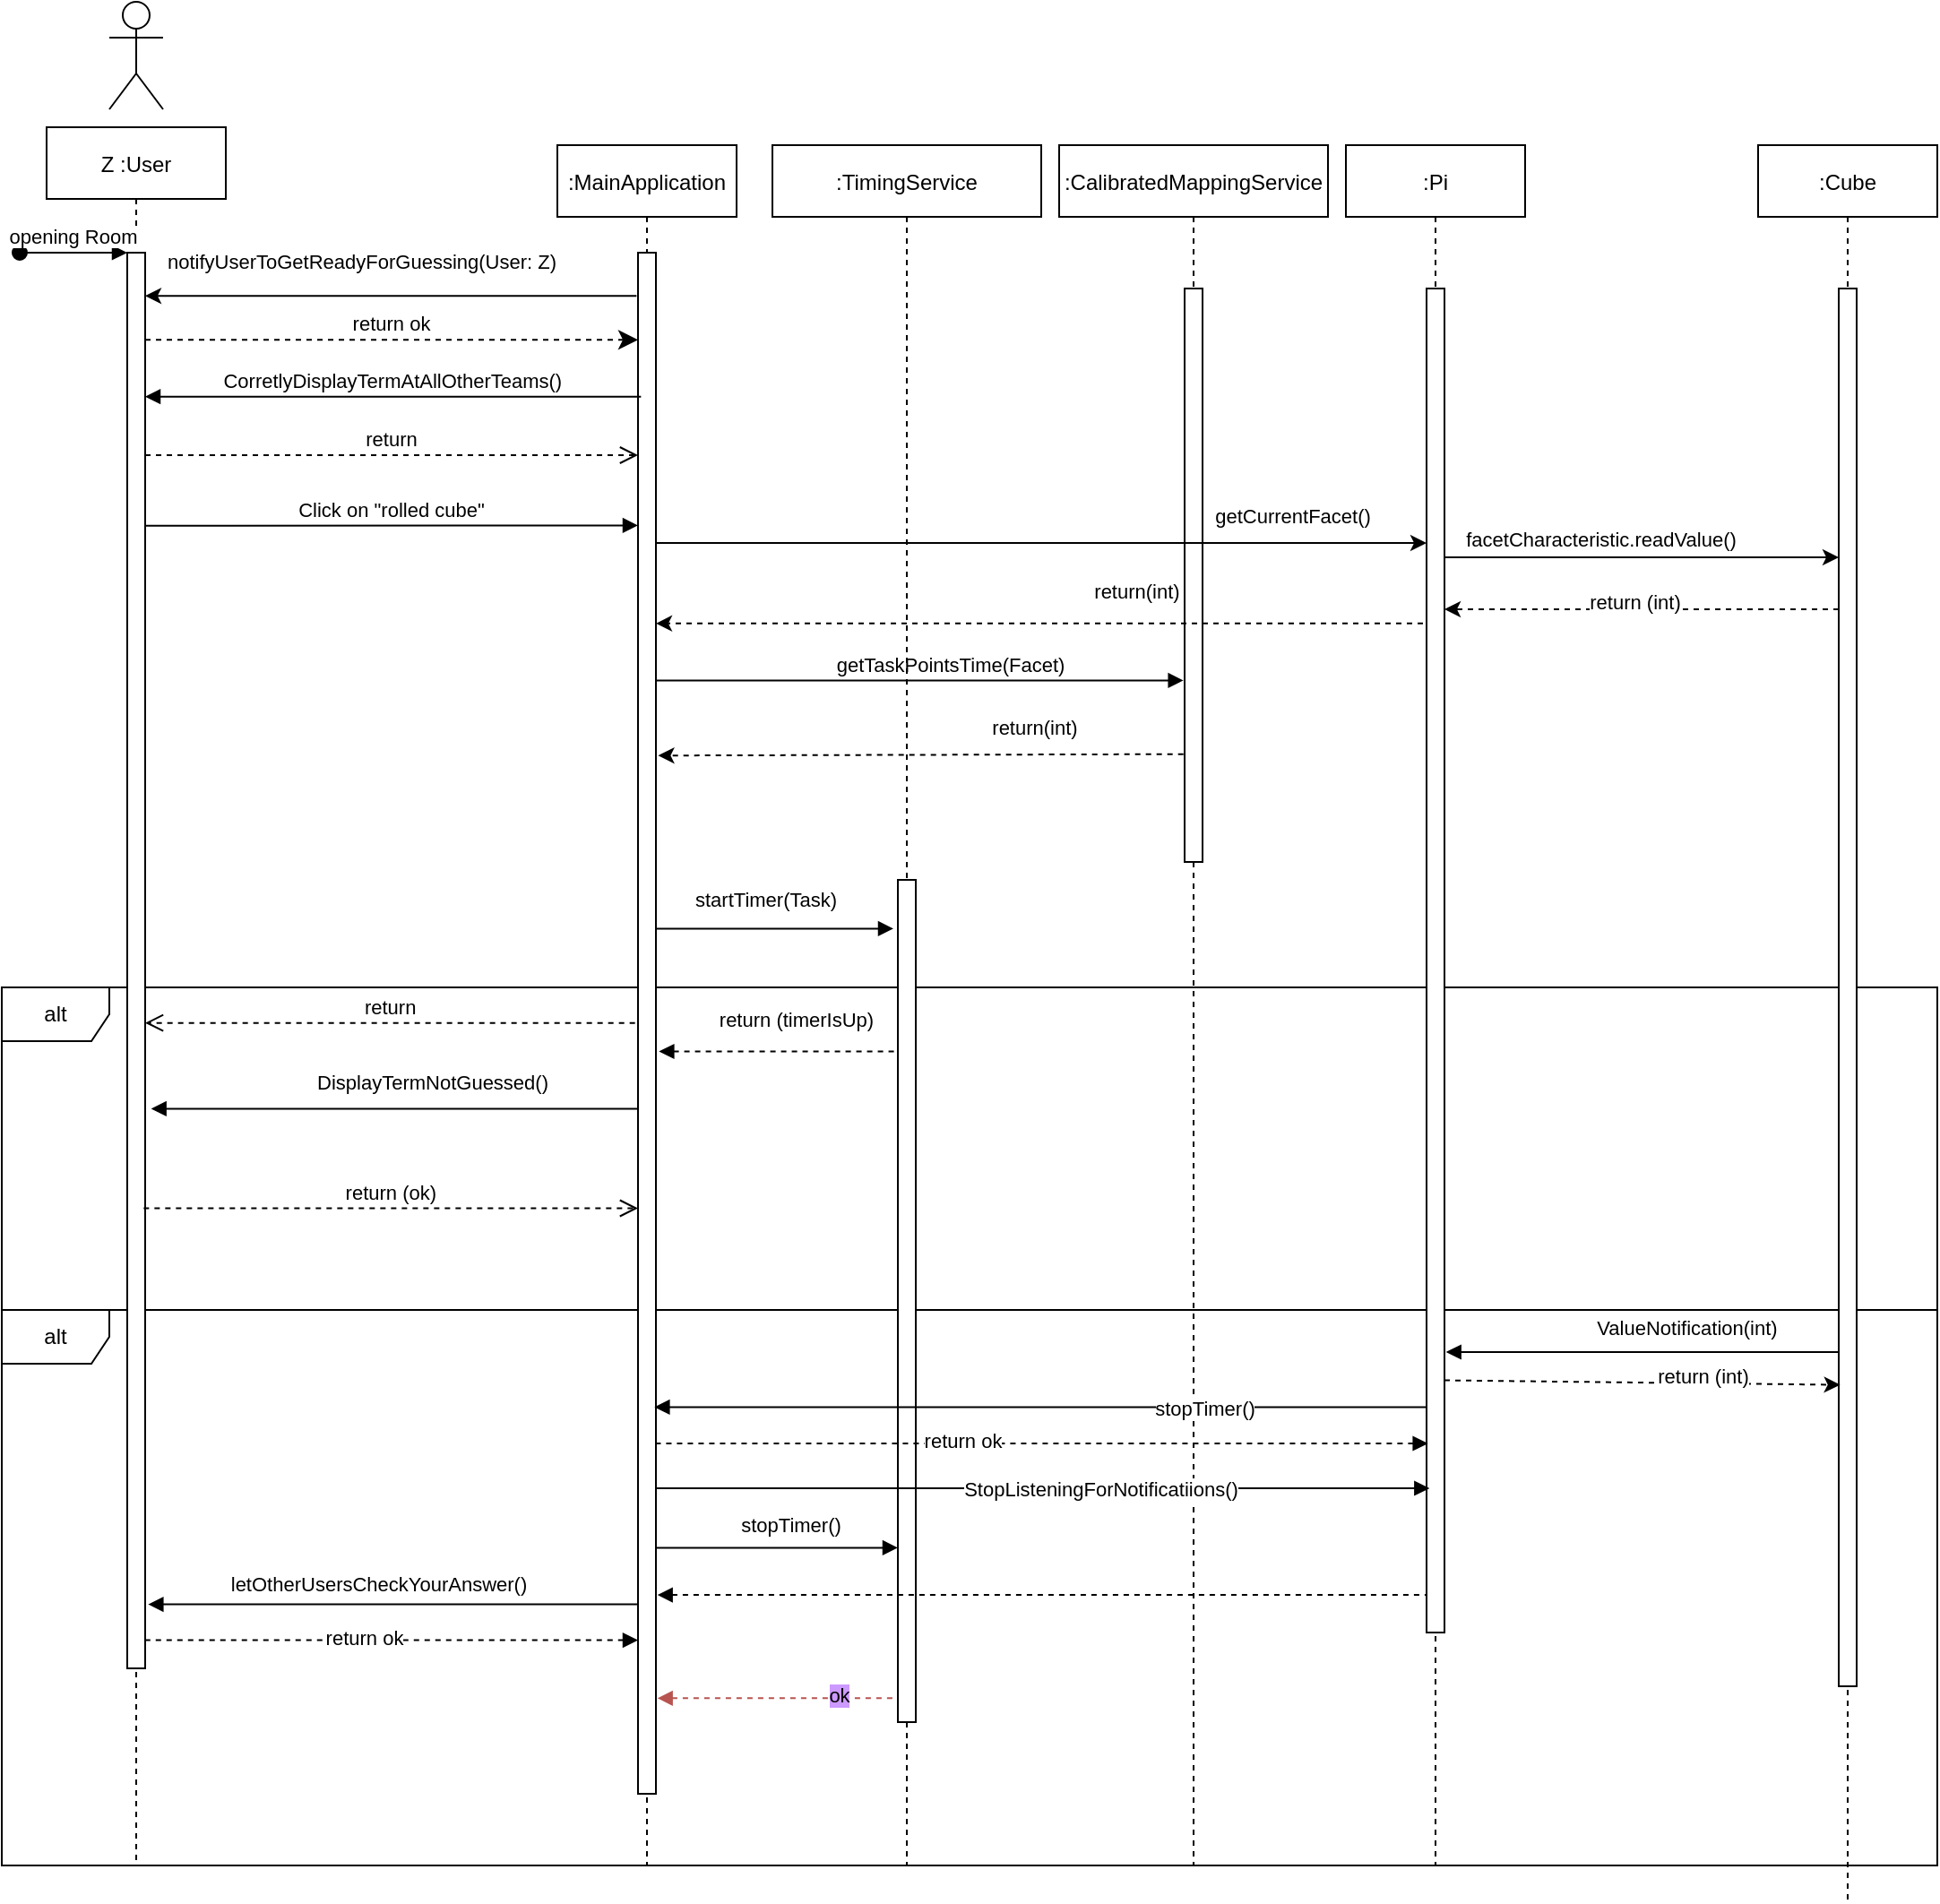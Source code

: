 <mxfile version="14.5.9" type="device"><diagram id="kgpKYQtTHZ0yAKxKKP6v" name="Page-1"><mxGraphModel dx="2523" dy="829" grid="1" gridSize="10" guides="1" tooltips="1" connect="1" arrows="1" fold="1" page="1" pageScale="1" pageWidth="850" pageHeight="1100" math="0" shadow="0"><root><mxCell id="0"/><mxCell id="1" parent="0"/><mxCell id="JYv3afOaxIR7GZ9ibfDv-47" value="alt" style="shape=umlFrame;whiteSpace=wrap;html=1;" vertex="1" parent="1"><mxGeometry x="-260" y="730" width="1080" height="310" as="geometry"/></mxCell><mxCell id="JYv3afOaxIR7GZ9ibfDv-41" value="alt" style="shape=umlFrame;whiteSpace=wrap;html=1;" vertex="1" parent="1"><mxGeometry x="-260" y="550" width="1080" height="180" as="geometry"/></mxCell><mxCell id="JYv3afOaxIR7GZ9ibfDv-29" value=":CalibratedMappingService" style="shape=umlLifeline;perimeter=lifelinePerimeter;container=1;collapsible=0;recursiveResize=0;rounded=0;shadow=0;strokeWidth=1;" vertex="1" parent="1"><mxGeometry x="330" y="80" width="150" height="960" as="geometry"/></mxCell><mxCell id="JYv3afOaxIR7GZ9ibfDv-30" value="" style="points=[];perimeter=orthogonalPerimeter;rounded=0;shadow=0;strokeWidth=1;" vertex="1" parent="JYv3afOaxIR7GZ9ibfDv-29"><mxGeometry x="70" y="80" width="10" height="320" as="geometry"/></mxCell><mxCell id="JYv3afOaxIR7GZ9ibfDv-1" value="Z :User" style="shape=umlLifeline;perimeter=lifelinePerimeter;container=1;collapsible=0;recursiveResize=0;rounded=0;shadow=0;strokeWidth=1;" vertex="1" parent="1"><mxGeometry x="-235" y="70" width="100" height="970" as="geometry"/></mxCell><mxCell id="JYv3afOaxIR7GZ9ibfDv-2" value="" style="points=[];perimeter=orthogonalPerimeter;rounded=0;shadow=0;strokeWidth=1;" vertex="1" parent="JYv3afOaxIR7GZ9ibfDv-1"><mxGeometry x="45" y="70" width="10" height="790" as="geometry"/></mxCell><mxCell id="JYv3afOaxIR7GZ9ibfDv-3" value="opening Room" style="verticalAlign=bottom;startArrow=oval;endArrow=block;startSize=8;shadow=0;strokeWidth=1;" edge="1" parent="JYv3afOaxIR7GZ9ibfDv-1" target="JYv3afOaxIR7GZ9ibfDv-2"><mxGeometry relative="1" as="geometry"><mxPoint x="-15" y="70" as="sourcePoint"/></mxGeometry></mxCell><mxCell id="JYv3afOaxIR7GZ9ibfDv-4" value=":MainApplication" style="shape=umlLifeline;perimeter=lifelinePerimeter;container=1;collapsible=0;recursiveResize=0;rounded=0;shadow=0;strokeWidth=1;" vertex="1" parent="1"><mxGeometry x="50" y="80" width="100" height="960" as="geometry"/></mxCell><mxCell id="JYv3afOaxIR7GZ9ibfDv-5" value="" style="points=[];perimeter=orthogonalPerimeter;rounded=0;shadow=0;strokeWidth=1;" vertex="1" parent="JYv3afOaxIR7GZ9ibfDv-4"><mxGeometry x="45" y="60" width="10" height="860" as="geometry"/></mxCell><mxCell id="JYv3afOaxIR7GZ9ibfDv-6" value="notifyUserToGetReadyForGuessing(User: Z)" style="verticalAlign=bottom;endArrow=none;shadow=0;strokeWidth=1;startArrow=classic;startFill=1;endFill=0;entryX=-0.083;entryY=0.028;entryDx=0;entryDy=0;entryPerimeter=0;" edge="1" parent="1" source="JYv3afOaxIR7GZ9ibfDv-2" target="JYv3afOaxIR7GZ9ibfDv-5"><mxGeometry x="-0.118" y="10" relative="1" as="geometry"><mxPoint x="-79.0" y="190.32" as="sourcePoint"/><mxPoint x="80" y="190" as="targetPoint"/><mxPoint as="offset"/></mxGeometry></mxCell><mxCell id="JYv3afOaxIR7GZ9ibfDv-7" value="CorretlyDisplayTermAtAllOtherTeams()" style="verticalAlign=bottom;endArrow=block;shadow=0;strokeWidth=1;exitX=0.167;exitY=0.243;exitDx=0;exitDy=0;exitPerimeter=0;" edge="1" parent="1"><mxGeometry relative="1" as="geometry"><mxPoint x="96.67" y="220.35" as="sourcePoint"/><mxPoint x="-180" y="220.35" as="targetPoint"/><Array as="points"/></mxGeometry></mxCell><mxCell id="JYv3afOaxIR7GZ9ibfDv-8" value="return" style="verticalAlign=bottom;endArrow=open;dashed=1;endSize=8;shadow=0;strokeWidth=1;" edge="1" parent="1"><mxGeometry relative="1" as="geometry"><mxPoint x="95" y="253" as="targetPoint"/><mxPoint x="-180" y="253" as="sourcePoint"/><Array as="points"/></mxGeometry></mxCell><mxCell id="JYv3afOaxIR7GZ9ibfDv-9" value=":Pi" style="shape=umlLifeline;perimeter=lifelinePerimeter;container=1;collapsible=0;recursiveResize=0;rounded=0;shadow=0;strokeWidth=1;" vertex="1" parent="1"><mxGeometry x="490" y="80" width="100" height="960" as="geometry"/></mxCell><mxCell id="JYv3afOaxIR7GZ9ibfDv-10" value="" style="points=[];perimeter=orthogonalPerimeter;rounded=0;shadow=0;strokeWidth=1;" vertex="1" parent="JYv3afOaxIR7GZ9ibfDv-9"><mxGeometry x="45" y="80" width="10" height="750" as="geometry"/></mxCell><mxCell id="JYv3afOaxIR7GZ9ibfDv-11" style="rounded=0;orthogonalLoop=1;jettySize=auto;html=1;" edge="1" parent="1"><mxGeometry relative="1" as="geometry"><mxPoint x="105" y="302" as="sourcePoint"/><mxPoint x="535" y="302" as="targetPoint"/></mxGeometry></mxCell><mxCell id="JYv3afOaxIR7GZ9ibfDv-12" value="getCurrentFacet()" style="edgeLabel;html=1;align=center;verticalAlign=middle;resizable=0;points=[];" vertex="1" connectable="0" parent="JYv3afOaxIR7GZ9ibfDv-11"><mxGeometry x="0.684" y="1" relative="1" as="geometry"><mxPoint x="-7.07" y="-14" as="offset"/></mxGeometry></mxCell><mxCell id="JYv3afOaxIR7GZ9ibfDv-13" value="" style="edgeStyle=none;rounded=0;orthogonalLoop=1;jettySize=auto;html=1;" edge="1" parent="1"><mxGeometry relative="1" as="geometry"><mxPoint x="545" y="310" as="sourcePoint"/><mxPoint x="765" y="310" as="targetPoint"/><Array as="points"/></mxGeometry></mxCell><mxCell id="JYv3afOaxIR7GZ9ibfDv-14" value="facetCharacteristic.readValue()" style="edgeLabel;html=1;align=center;verticalAlign=middle;resizable=0;points=[];" vertex="1" connectable="0" parent="JYv3afOaxIR7GZ9ibfDv-13"><mxGeometry x="-0.207" relative="1" as="geometry"><mxPoint y="-10" as="offset"/></mxGeometry></mxCell><mxCell id="JYv3afOaxIR7GZ9ibfDv-16" value="" style="shape=umlActor;verticalLabelPosition=bottom;verticalAlign=top;html=1;outlineConnect=0;fontSize=6;" vertex="1" parent="1"><mxGeometry x="-200" width="30" height="60" as="geometry"/></mxCell><mxCell id="JYv3afOaxIR7GZ9ibfDv-17" value="return ok" style="verticalAlign=bottom;endArrow=classic;dashed=1;endSize=8;shadow=0;strokeWidth=1;endFill=1;startArrow=none;startFill=0;exitX=1;exitY=0.116;exitDx=0;exitDy=0;exitPerimeter=0;" edge="1" parent="1"><mxGeometry relative="1" as="geometry"><mxPoint x="95" y="188.64" as="targetPoint"/><mxPoint x="-180" y="188.64" as="sourcePoint"/><Array as="points"/></mxGeometry></mxCell><mxCell id="JYv3afOaxIR7GZ9ibfDv-18" value=":Cube" style="shape=umlLifeline;perimeter=lifelinePerimeter;container=1;collapsible=0;recursiveResize=0;rounded=0;shadow=0;strokeWidth=1;" vertex="1" parent="1"><mxGeometry x="720" y="80" width="100" height="980" as="geometry"/></mxCell><mxCell id="JYv3afOaxIR7GZ9ibfDv-19" value="" style="points=[];perimeter=orthogonalPerimeter;rounded=0;shadow=0;strokeWidth=1;" vertex="1" parent="JYv3afOaxIR7GZ9ibfDv-18"><mxGeometry x="45" y="80" width="10" height="780" as="geometry"/></mxCell><mxCell id="JYv3afOaxIR7GZ9ibfDv-20" style="edgeStyle=none;rounded=0;orthogonalLoop=1;jettySize=auto;html=1;dashed=1;" edge="1" parent="1"><mxGeometry relative="1" as="geometry"><mxPoint x="765" y="339" as="sourcePoint"/><mxPoint x="545" y="339" as="targetPoint"/><Array as="points"><mxPoint x="610" y="339"/></Array></mxGeometry></mxCell><mxCell id="JYv3afOaxIR7GZ9ibfDv-21" value="return (int)" style="edgeLabel;html=1;align=center;verticalAlign=middle;resizable=0;points=[];" vertex="1" connectable="0" parent="JYv3afOaxIR7GZ9ibfDv-20"><mxGeometry x="0.174" relative="1" as="geometry"><mxPoint x="14.66" y="-4.32" as="offset"/></mxGeometry></mxCell><mxCell id="JYv3afOaxIR7GZ9ibfDv-22" style="edgeStyle=none;rounded=0;orthogonalLoop=1;jettySize=auto;html=1;dashed=1;exitX=-0.2;exitY=0.806;exitDx=0;exitDy=0;exitPerimeter=0;" edge="1" parent="1"><mxGeometry relative="1" as="geometry"><mxPoint x="533" y="346.92" as="sourcePoint"/><mxPoint x="105" y="346.92" as="targetPoint"/></mxGeometry></mxCell><mxCell id="JYv3afOaxIR7GZ9ibfDv-23" value="return(int)" style="edgeLabel;html=1;align=center;verticalAlign=middle;resizable=0;points=[];" vertex="1" connectable="0" parent="JYv3afOaxIR7GZ9ibfDv-22"><mxGeometry x="0.174" relative="1" as="geometry"><mxPoint x="90.45" y="-18.51" as="offset"/></mxGeometry></mxCell><mxCell id="JYv3afOaxIR7GZ9ibfDv-28" value="return" style="verticalAlign=bottom;endArrow=open;dashed=1;endSize=8;shadow=0;strokeWidth=1;exitX=-0.167;exitY=0.543;exitDx=0;exitDy=0;exitPerimeter=0;" edge="1" parent="1"><mxGeometry relative="1" as="geometry"><mxPoint x="-180" y="569.83" as="targetPoint"/><mxPoint x="93.33" y="569.83" as="sourcePoint"/></mxGeometry></mxCell><mxCell id="JYv3afOaxIR7GZ9ibfDv-31" style="edgeStyle=none;rounded=0;orthogonalLoop=1;jettySize=auto;html=1;startArrow=block;startFill=1;endArrow=none;endFill=0;exitX=-0.066;exitY=0.871;exitDx=0;exitDy=0;exitPerimeter=0;" edge="1" parent="1"><mxGeometry relative="1" as="geometry"><mxPoint x="399.34" y="378.72" as="sourcePoint"/><mxPoint x="105" y="378.72" as="targetPoint"/></mxGeometry></mxCell><mxCell id="JYv3afOaxIR7GZ9ibfDv-32" value="getTaskPointsTime(Facet)" style="edgeLabel;html=1;align=center;verticalAlign=middle;resizable=0;points=[];" vertex="1" connectable="0" parent="JYv3afOaxIR7GZ9ibfDv-31"><mxGeometry x="-0.168" relative="1" as="geometry"><mxPoint x="-7.62" y="-8.72" as="offset"/></mxGeometry></mxCell><mxCell id="JYv3afOaxIR7GZ9ibfDv-35" value=":TimingService" style="shape=umlLifeline;perimeter=lifelinePerimeter;container=1;collapsible=0;recursiveResize=0;rounded=0;shadow=0;strokeWidth=1;" vertex="1" parent="1"><mxGeometry x="170" y="80" width="150" height="960" as="geometry"/></mxCell><mxCell id="JYv3afOaxIR7GZ9ibfDv-36" value="" style="points=[];perimeter=orthogonalPerimeter;rounded=0;shadow=0;strokeWidth=1;" vertex="1" parent="JYv3afOaxIR7GZ9ibfDv-35"><mxGeometry x="70" y="410" width="10" height="470" as="geometry"/></mxCell><mxCell id="JYv3afOaxIR7GZ9ibfDv-37" style="edgeStyle=none;rounded=0;orthogonalLoop=1;jettySize=auto;html=1;startArrow=block;startFill=1;endArrow=none;endFill=0;exitX=-0.25;exitY=0.292;exitDx=0;exitDy=0;exitPerimeter=0;" edge="1" parent="1"><mxGeometry relative="1" as="geometry"><mxPoint x="237.5" y="517.24" as="sourcePoint"/><mxPoint x="105" y="517.24" as="targetPoint"/></mxGeometry></mxCell><mxCell id="JYv3afOaxIR7GZ9ibfDv-38" value="startTimer(Task)" style="edgeLabel;html=1;align=center;verticalAlign=middle;resizable=0;points=[];" vertex="1" connectable="0" parent="JYv3afOaxIR7GZ9ibfDv-37"><mxGeometry x="0.368" y="3" relative="1" as="geometry"><mxPoint x="19.17" y="-19" as="offset"/></mxGeometry></mxCell><mxCell id="JYv3afOaxIR7GZ9ibfDv-39" style="edgeStyle=none;rounded=0;orthogonalLoop=1;jettySize=auto;html=1;startArrow=block;startFill=1;endArrow=none;endFill=0;exitX=1.167;exitY=0.575;exitDx=0;exitDy=0;exitPerimeter=0;dashed=1;" edge="1" parent="1"><mxGeometry relative="1" as="geometry"><mxPoint x="106.67" y="585.75" as="sourcePoint"/><mxPoint x="240" y="585.75" as="targetPoint"/></mxGeometry></mxCell><mxCell id="JYv3afOaxIR7GZ9ibfDv-40" value="return (timerIsUp)" style="edgeLabel;html=1;align=center;verticalAlign=middle;resizable=0;points=[];" vertex="1" connectable="0" parent="JYv3afOaxIR7GZ9ibfDv-39"><mxGeometry x="0.15" y="-2" relative="1" as="geometry"><mxPoint y="-20" as="offset"/></mxGeometry></mxCell><mxCell id="JYv3afOaxIR7GZ9ibfDv-42" style="edgeStyle=none;rounded=0;orthogonalLoop=1;jettySize=auto;html=1;startArrow=block;startFill=1;endArrow=none;endFill=0;exitX=1.333;exitY=0.63;exitDx=0;exitDy=0;exitPerimeter=0;" edge="1" parent="1"><mxGeometry relative="1" as="geometry"><mxPoint x="-176.67" y="617.7" as="sourcePoint"/><mxPoint x="95" y="617.7" as="targetPoint"/></mxGeometry></mxCell><mxCell id="JYv3afOaxIR7GZ9ibfDv-43" value="DisplayTermNotGuessed()" style="edgeLabel;html=1;align=center;verticalAlign=middle;resizable=0;points=[];" vertex="1" connectable="0" parent="JYv3afOaxIR7GZ9ibfDv-42"><mxGeometry x="0.319" y="-1" relative="1" as="geometry"><mxPoint x="-22.5" y="-16.1" as="offset"/></mxGeometry></mxCell><mxCell id="JYv3afOaxIR7GZ9ibfDv-44" value="return (ok)" style="verticalAlign=bottom;endArrow=open;dashed=1;endSize=8;shadow=0;strokeWidth=1;exitX=0.917;exitY=0.675;exitDx=0;exitDy=0;exitPerimeter=0;" edge="1" parent="1" source="JYv3afOaxIR7GZ9ibfDv-2" target="JYv3afOaxIR7GZ9ibfDv-5"><mxGeometry relative="1" as="geometry"><mxPoint x="60" y="673" as="targetPoint"/><mxPoint x="-170" y="660" as="sourcePoint"/></mxGeometry></mxCell><mxCell id="JYv3afOaxIR7GZ9ibfDv-49" style="edgeStyle=none;rounded=0;orthogonalLoop=1;jettySize=auto;html=1;startArrow=block;startFill=1;endArrow=none;endFill=0;exitX=1.083;exitY=0.818;exitDx=0;exitDy=0;exitPerimeter=0;" edge="1" parent="1"><mxGeometry relative="1" as="geometry"><mxPoint x="545.83" y="753.5" as="sourcePoint"/><mxPoint x="765" y="753.5" as="targetPoint"/></mxGeometry></mxCell><mxCell id="JYv3afOaxIR7GZ9ibfDv-50" value="ValueNotification(int)" style="edgeLabel;html=1;align=center;verticalAlign=middle;resizable=0;points=[];" vertex="1" connectable="0" parent="JYv3afOaxIR7GZ9ibfDv-49"><mxGeometry x="0.384" relative="1" as="geometry"><mxPoint x="-17.5" y="-13.5" as="offset"/></mxGeometry></mxCell><mxCell id="JYv3afOaxIR7GZ9ibfDv-52" style="edgeStyle=none;rounded=0;orthogonalLoop=1;jettySize=auto;html=1;dashed=1;entryX=0.083;entryY=0.81;entryDx=0;entryDy=0;entryPerimeter=0;exitX=1;exitY=0.839;exitDx=0;exitDy=0;exitPerimeter=0;" edge="1" parent="1"><mxGeometry relative="1" as="geometry"><mxPoint x="545" y="769.25" as="sourcePoint"/><mxPoint x="765.83" y="771.8" as="targetPoint"/></mxGeometry></mxCell><mxCell id="JYv3afOaxIR7GZ9ibfDv-53" value="return (int)" style="edgeLabel;html=1;align=center;verticalAlign=middle;resizable=0;points=[];" vertex="1" connectable="0" parent="JYv3afOaxIR7GZ9ibfDv-52"><mxGeometry x="0.174" relative="1" as="geometry"><mxPoint x="14.66" y="-4.32" as="offset"/></mxGeometry></mxCell><mxCell id="JYv3afOaxIR7GZ9ibfDv-54" style="edgeStyle=none;rounded=0;orthogonalLoop=1;jettySize=auto;html=1;startArrow=block;startFill=1;endArrow=none;endFill=0;exitX=0.917;exitY=0.82;exitDx=0;exitDy=0;exitPerimeter=0;" edge="1" parent="1"><mxGeometry relative="1" as="geometry"><mxPoint x="104.17" y="784.2" as="sourcePoint"/><mxPoint x="535" y="784.2" as="targetPoint"/></mxGeometry></mxCell><mxCell id="JYv3afOaxIR7GZ9ibfDv-55" value="stopTimer()" style="edgeLabel;html=1;align=center;verticalAlign=middle;resizable=0;points=[];" vertex="1" connectable="0" parent="JYv3afOaxIR7GZ9ibfDv-54"><mxGeometry x="0.422" y="-1" relative="1" as="geometry"><mxPoint as="offset"/></mxGeometry></mxCell><mxCell id="JYv3afOaxIR7GZ9ibfDv-56" style="edgeStyle=none;rounded=0;orthogonalLoop=1;jettySize=auto;html=1;startArrow=block;startFill=1;endArrow=none;endFill=0;exitX=0.083;exitY=0.886;exitDx=0;exitDy=0;exitPerimeter=0;dashed=1;" edge="1" parent="1"><mxGeometry relative="1" as="geometry"><mxPoint x="535.83" y="804.5" as="sourcePoint"/><mxPoint x="105" y="804.5" as="targetPoint"/></mxGeometry></mxCell><mxCell id="JYv3afOaxIR7GZ9ibfDv-57" value="return ok" style="edgeLabel;html=1;align=center;verticalAlign=middle;resizable=0;points=[];" vertex="1" connectable="0" parent="JYv3afOaxIR7GZ9ibfDv-56"><mxGeometry x="0.209" y="-2" relative="1" as="geometry"><mxPoint as="offset"/></mxGeometry></mxCell><mxCell id="JYv3afOaxIR7GZ9ibfDv-58" style="edgeStyle=none;rounded=0;orthogonalLoop=1;jettySize=auto;html=1;startArrow=block;startFill=1;endArrow=none;endFill=0;exitX=0;exitY=0.793;exitDx=0;exitDy=0;exitPerimeter=0;" edge="1" parent="1" source="JYv3afOaxIR7GZ9ibfDv-36" target="JYv3afOaxIR7GZ9ibfDv-5"><mxGeometry relative="1" as="geometry"/></mxCell><mxCell id="JYv3afOaxIR7GZ9ibfDv-59" value="stopTimer()" style="edgeLabel;html=1;align=center;verticalAlign=middle;resizable=0;points=[];" vertex="1" connectable="0" parent="JYv3afOaxIR7GZ9ibfDv-58"><mxGeometry x="-0.444" y="-2" relative="1" as="geometry"><mxPoint x="-22.5" y="-10.71" as="offset"/></mxGeometry></mxCell><mxCell id="JYv3afOaxIR7GZ9ibfDv-60" style="edgeStyle=none;rounded=0;orthogonalLoop=1;jettySize=auto;html=1;startArrow=block;startFill=1;endArrow=none;endFill=0;exitX=1.083;exitY=0.938;exitDx=0;exitDy=0;exitPerimeter=0;dashed=1;fillColor=#f8cecc;strokeColor=#b85450;labelBackgroundColor=#CCFFFF;" edge="1" parent="1" source="JYv3afOaxIR7GZ9ibfDv-5" target="JYv3afOaxIR7GZ9ibfDv-36"><mxGeometry relative="1" as="geometry"/></mxCell><mxCell id="JYv3afOaxIR7GZ9ibfDv-61" value="ok" style="edgeLabel;html=1;align=center;verticalAlign=middle;resizable=0;points=[];labelBackgroundColor=#CC99FF;" vertex="1" connectable="0" parent="JYv3afOaxIR7GZ9ibfDv-60"><mxGeometry x="0.503" y="2" relative="1" as="geometry"><mxPoint as="offset"/></mxGeometry></mxCell><mxCell id="JYv3afOaxIR7GZ9ibfDv-62" style="edgeStyle=none;rounded=0;orthogonalLoop=1;jettySize=auto;html=1;startArrow=block;startFill=1;endArrow=none;endFill=0;exitX=1.167;exitY=0.976;exitDx=0;exitDy=0;exitPerimeter=0;" edge="1" parent="1"><mxGeometry relative="1" as="geometry"><mxPoint x="-178.33" y="894.28" as="sourcePoint"/><mxPoint x="95" y="894.28" as="targetPoint"/></mxGeometry></mxCell><mxCell id="JYv3afOaxIR7GZ9ibfDv-63" value="letOtherUsersCheckYourAnswer()" style="edgeLabel;html=1;align=center;verticalAlign=middle;resizable=0;points=[];" vertex="1" connectable="0" parent="JYv3afOaxIR7GZ9ibfDv-62"><mxGeometry x="0.634" y="2" relative="1" as="geometry"><mxPoint x="-95" y="-9.52" as="offset"/></mxGeometry></mxCell><mxCell id="JYv3afOaxIR7GZ9ibfDv-64" style="edgeStyle=none;rounded=0;orthogonalLoop=1;jettySize=auto;html=1;startArrow=block;startFill=1;endArrow=none;endFill=0;dashed=1;exitX=0;exitY=0.97;exitDx=0;exitDy=0;exitPerimeter=0;" edge="1" parent="1"><mxGeometry relative="1" as="geometry"><mxPoint x="95" y="914.3" as="sourcePoint"/><mxPoint x="-180" y="914.3" as="targetPoint"/></mxGeometry></mxCell><mxCell id="JYv3afOaxIR7GZ9ibfDv-65" value="return ok" style="edgeLabel;html=1;align=center;verticalAlign=middle;resizable=0;points=[];" vertex="1" connectable="0" parent="JYv3afOaxIR7GZ9ibfDv-64"><mxGeometry x="0.115" y="-2" relative="1" as="geometry"><mxPoint as="offset"/></mxGeometry></mxCell><mxCell id="JYv3afOaxIR7GZ9ibfDv-27" value="Click on &quot;rolled cube&quot;" style="verticalAlign=bottom;endArrow=none;shadow=0;strokeWidth=1;startArrow=block;startFill=1;endFill=0;exitX=0;exitY=0.177;exitDx=0;exitDy=0;exitPerimeter=0;" edge="1" parent="1" source="JYv3afOaxIR7GZ9ibfDv-5"><mxGeometry relative="1" as="geometry"><mxPoint x="90" y="292" as="sourcePoint"/><mxPoint x="-180" y="292.4" as="targetPoint"/><Array as="points"/></mxGeometry></mxCell><mxCell id="JYv3afOaxIR7GZ9ibfDv-66" style="edgeStyle=none;rounded=0;orthogonalLoop=1;jettySize=auto;html=1;startArrow=block;startFill=1;endArrow=none;endFill=0;exitX=0.167;exitY=0.906;exitDx=0;exitDy=0;exitPerimeter=0;" edge="1" parent="1"><mxGeometry relative="1" as="geometry"><mxPoint x="536.67" y="829.5" as="sourcePoint"/><mxPoint x="105" y="829.5" as="targetPoint"/></mxGeometry></mxCell><mxCell id="JYv3afOaxIR7GZ9ibfDv-67" value="StopListeningForNotificatiions()" style="edgeLabel;html=1;align=center;verticalAlign=middle;resizable=0;points=[];" vertex="1" connectable="0" parent="JYv3afOaxIR7GZ9ibfDv-66"><mxGeometry x="-0.147" y="1" relative="1" as="geometry"><mxPoint y="-1" as="offset"/></mxGeometry></mxCell><mxCell id="JYv3afOaxIR7GZ9ibfDv-68" style="edgeStyle=none;rounded=0;orthogonalLoop=1;jettySize=auto;html=1;startArrow=block;startFill=1;endArrow=none;endFill=0;dashed=1;exitX=1.083;exitY=0.871;exitDx=0;exitDy=0;exitPerimeter=0;" edge="1" parent="1" source="JYv3afOaxIR7GZ9ibfDv-5" target="JYv3afOaxIR7GZ9ibfDv-10"><mxGeometry relative="1" as="geometry"/></mxCell><mxCell id="JYv3afOaxIR7GZ9ibfDv-70" style="edgeStyle=none;rounded=0;orthogonalLoop=1;jettySize=auto;html=1;dashed=1;exitX=-0.066;exitY=0.787;exitDx=0;exitDy=0;exitPerimeter=0;entryX=1.124;entryY=0.317;entryDx=0;entryDy=0;entryPerimeter=0;" edge="1" parent="1"><mxGeometry relative="1" as="geometry"><mxPoint x="399.34" y="419.84" as="sourcePoint"/><mxPoint x="106.24" y="420.62" as="targetPoint"/></mxGeometry></mxCell><mxCell id="JYv3afOaxIR7GZ9ibfDv-71" value="return(int)" style="edgeLabel;html=1;align=center;verticalAlign=middle;resizable=0;points=[];" vertex="1" connectable="0" parent="JYv3afOaxIR7GZ9ibfDv-70"><mxGeometry x="0.174" relative="1" as="geometry"><mxPoint x="88.45" y="-15.51" as="offset"/></mxGeometry></mxCell></root></mxGraphModel></diagram></mxfile>
